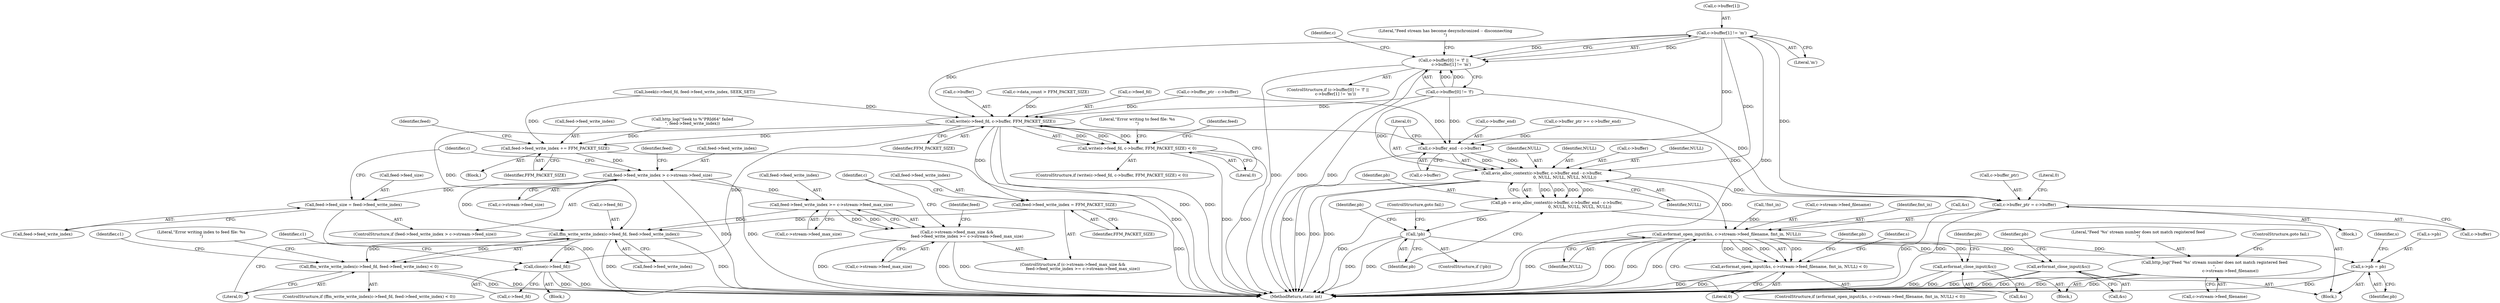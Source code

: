 digraph "0_FFmpeg_a5d25faa3f4b18dac737fdb35d0dd68eb0dc2156@array" {
"1000354" [label="(Call,c->buffer[1] != 'm')"];
"1000346" [label="(Call,c->buffer[0] != 'f' ||\n            c->buffer[1] != 'm')"];
"1000406" [label="(Call,write(c->feed_fd, c->buffer, FFM_PACKET_SIZE))"];
"1000405" [label="(Call,write(c->feed_fd, c->buffer, FFM_PACKET_SIZE) < 0)"];
"1000421" [label="(Call,feed->feed_write_index += FFM_PACKET_SIZE)"];
"1000427" [label="(Call,feed->feed_write_index > c->stream->feed_size)"];
"1000436" [label="(Call,feed->feed_size = feed->feed_write_index)"];
"1000450" [label="(Call,feed->feed_write_index >= c->stream->feed_max_size)"];
"1000444" [label="(Call,c->stream->feed_max_size &&\n                feed->feed_write_index >= c->stream->feed_max_size)"];
"1000466" [label="(Call,ffm_write_write_index(c->feed_fd, feed->feed_write_index))"];
"1000465" [label="(Call,ffm_write_write_index(c->feed_fd, feed->feed_write_index) < 0)"];
"1000677" [label="(Call,close(c->feed_fd))"];
"1000459" [label="(Call,feed->feed_write_index = FFM_PACKET_SIZE)"];
"1000660" [label="(Call,c->buffer_ptr = c->buffer)"];
"1000541" [label="(Call,avio_alloc_context(c->buffer, c->buffer_end - c->buffer,\n                                    0, NULL, NULL, NULL, NULL))"];
"1000539" [label="(Call,pb = avio_alloc_context(c->buffer, c->buffer_end - c->buffer,\n                                    0, NULL, NULL, NULL, NULL))"];
"1000558" [label="(Call,!pb)"];
"1000566" [label="(Call,s->pb = pb)"];
"1000573" [label="(Call,avformat_open_input(&s, c->stream->feed_filename, fmt_in, NULL))"];
"1000572" [label="(Call,avformat_open_input(&s, c->stream->feed_filename, fmt_in, NULL) < 0)"];
"1000598" [label="(Call,avformat_close_input(&s))"];
"1000604" [label="(Call,http_log(\"Feed '%s' stream number does not match registered feed\n\",\n                         c->stream->feed_filename))"];
"1000654" [label="(Call,avformat_close_input(&s))"];
"1000545" [label="(Call,c->buffer_end - c->buffer)"];
"1000541" [label="(Call,avio_alloc_context(c->buffer, c->buffer_end - c->buffer,\n                                    0, NULL, NULL, NULL, NULL))"];
"1000603" [label="(Identifier,pb)"];
"1000355" [label="(Call,c->buffer[1])"];
"1000482" [label="(Identifier,c1)"];
"1000660" [label="(Call,c->buffer_ptr = c->buffer)"];
"1000347" [label="(Call,c->buffer[0] != 'f')"];
"1000554" [label="(Identifier,NULL)"];
"1000659" [label="(Identifier,pb)"];
"1000573" [label="(Call,avformat_open_input(&s, c->stream->feed_filename, fmt_in, NULL))"];
"1000540" [label="(Identifier,pb)"];
"1000404" [label="(ControlStructure,if (write(c->feed_fd, c->buffer, FFM_PACKET_SIZE) < 0))"];
"1000545" [label="(Call,c->buffer_end - c->buffer)"];
"1000331" [label="(Call,c->buffer_ptr - c->buffer)"];
"1000463" [label="(Identifier,FFM_PACKET_SIZE)"];
"1000413" [label="(Identifier,FFM_PACKET_SIZE)"];
"1000661" [label="(Call,c->buffer_ptr)"];
"1000605" [label="(Literal,\"Feed '%s' stream number does not match registered feed\n\")"];
"1000567" [label="(Call,s->pb)"];
"1000410" [label="(Call,c->buffer)"];
"1000422" [label="(Call,feed->feed_write_index)"];
"1000604" [label="(Call,http_log(\"Feed '%s' stream number does not match registered feed\n\",\n                         c->stream->feed_filename))"];
"1000583" [label="(Literal,0)"];
"1000718" [label="(MethodReturn,static int)"];
"1000381" [label="(Call,c->data_count > FFM_PACKET_SIZE)"];
"1000445" [label="(Call,c->stream->feed_max_size)"];
"1000465" [label="(Call,ffm_write_write_index(c->feed_fd, feed->feed_write_index) < 0)"];
"1000450" [label="(Call,feed->feed_write_index >= c->stream->feed_max_size)"];
"1000536" [label="(Call,!fmt_in)"];
"1000560" [label="(ControlStructure,goto fail;)"];
"1000451" [label="(Call,feed->feed_write_index)"];
"1000407" [label="(Call,c->feed_fd)"];
"1000466" [label="(Call,ffm_write_write_index(c->feed_fd, feed->feed_write_index))"];
"1000470" [label="(Call,feed->feed_write_index)"];
"1000476" [label="(Literal,\"Error writing index to feed file: %s\n\")"];
"1000555" [label="(Identifier,NULL)"];
"1000429" [label="(Identifier,feed)"];
"1000440" [label="(Call,feed->feed_write_index)"];
"1000459" [label="(Call,feed->feed_write_index = FFM_PACKET_SIZE)"];
"1000406" [label="(Call,write(c->feed_fd, c->buffer, FFM_PACKET_SIZE))"];
"1000473" [label="(Literal,0)"];
"1000606" [label="(Call,c->stream->feed_filename)"];
"1000438" [label="(Identifier,feed)"];
"1000576" [label="(Call,c->stream->feed_filename)"];
"1000582" [label="(Identifier,NULL)"];
"1000460" [label="(Call,feed->feed_write_index)"];
"1000678" [label="(Call,c->feed_fd)"];
"1000611" [label="(ControlStructure,goto fail;)"];
"1000389" [label="(Call,lseek(c->feed_fd, feed->feed_write_index, SEEK_SET))"];
"1000345" [label="(ControlStructure,if (c->buffer[0] != 'f' ||\n            c->buffer[1] != 'm'))"];
"1000558" [label="(Call,!pb)"];
"1000575" [label="(Identifier,s)"];
"1000414" [label="(Literal,0)"];
"1000587" [label="(Identifier,pb)"];
"1000683" [label="(Identifier,c1)"];
"1000563" [label="(Identifier,pb)"];
"1000363" [label="(Literal,\"Feed stream has become desynchronized -- disconnecting\n\")"];
"1000444" [label="(Call,c->stream->feed_max_size &&\n                feed->feed_write_index >= c->stream->feed_max_size)"];
"1000542" [label="(Call,c->buffer)"];
"1000546" [label="(Call,c->buffer_end)"];
"1000426" [label="(ControlStructure,if (feed->feed_write_index > c->stream->feed_size))"];
"1000664" [label="(Call,c->buffer)"];
"1000566" [label="(Call,s->pb = pb)"];
"1000581" [label="(Identifier,fmt_in)"];
"1000366" [label="(Call,c->buffer_ptr >= c->buffer_end)"];
"1000668" [label="(Literal,0)"];
"1000368" [label="(Identifier,c)"];
"1000454" [label="(Call,c->stream->feed_max_size)"];
"1000549" [label="(Call,c->buffer)"];
"1000539" [label="(Call,pb = avio_alloc_context(c->buffer, c->buffer_end - c->buffer,\n                                    0, NULL, NULL, NULL, NULL))"];
"1000360" [label="(Literal,'m')"];
"1000417" [label="(Literal,\"Error writing to feed file: %s\n\")"];
"1000423" [label="(Identifier,feed)"];
"1000556" [label="(Identifier,NULL)"];
"1000431" [label="(Call,c->stream->feed_size)"];
"1000399" [label="(Call,http_log(\"Seek to %\"PRId64\" failed\n\", feed->feed_write_index))"];
"1000572" [label="(Call,avformat_open_input(&s, c->stream->feed_filename, fmt_in, NULL) < 0)"];
"1000346" [label="(Call,c->buffer[0] != 'f' ||\n            c->buffer[1] != 'm')"];
"1000655" [label="(Call,&s)"];
"1000428" [label="(Call,feed->feed_write_index)"];
"1000597" [label="(Block,)"];
"1000373" [label="(Block,)"];
"1000592" [label="(Identifier,s)"];
"1000436" [label="(Call,feed->feed_size = feed->feed_write_index)"];
"1000559" [label="(Identifier,pb)"];
"1000598" [label="(Call,avformat_close_input(&s))"];
"1000437" [label="(Call,feed->feed_size)"];
"1000570" [label="(Identifier,pb)"];
"1000571" [label="(ControlStructure,if (avformat_open_input(&s, c->stream->feed_filename, fmt_in, NULL) < 0))"];
"1000553" [label="(Identifier,NULL)"];
"1000654" [label="(Call,avformat_close_input(&s))"];
"1000464" [label="(ControlStructure,if (ffm_write_write_index(c->feed_fd, feed->feed_write_index) < 0))"];
"1000386" [label="(Block,)"];
"1000461" [label="(Identifier,feed)"];
"1000354" [label="(Call,c->buffer[1] != 'm')"];
"1000427" [label="(Call,feed->feed_write_index > c->stream->feed_size)"];
"1000677" [label="(Call,close(c->feed_fd))"];
"1000425" [label="(Identifier,FFM_PACKET_SIZE)"];
"1000447" [label="(Identifier,c)"];
"1000468" [label="(Identifier,c)"];
"1000557" [label="(ControlStructure,if (!pb))"];
"1000599" [label="(Call,&s)"];
"1000467" [label="(Call,c->feed_fd)"];
"1000574" [label="(Call,&s)"];
"1000552" [label="(Literal,0)"];
"1000515" [label="(Block,)"];
"1000421" [label="(Call,feed->feed_write_index += FFM_PACKET_SIZE)"];
"1000405" [label="(Call,write(c->feed_fd, c->buffer, FFM_PACKET_SIZE) < 0)"];
"1000443" [label="(ControlStructure,if (c->stream->feed_max_size &&\n                feed->feed_write_index >= c->stream->feed_max_size))"];
"1000119" [label="(Block,)"];
"1000354" -> "1000346"  [label="AST: "];
"1000354" -> "1000360"  [label="CFG: "];
"1000355" -> "1000354"  [label="AST: "];
"1000360" -> "1000354"  [label="AST: "];
"1000346" -> "1000354"  [label="CFG: "];
"1000354" -> "1000718"  [label="DDG: "];
"1000354" -> "1000346"  [label="DDG: "];
"1000354" -> "1000346"  [label="DDG: "];
"1000354" -> "1000406"  [label="DDG: "];
"1000354" -> "1000541"  [label="DDG: "];
"1000354" -> "1000545"  [label="DDG: "];
"1000354" -> "1000660"  [label="DDG: "];
"1000346" -> "1000345"  [label="AST: "];
"1000346" -> "1000347"  [label="CFG: "];
"1000347" -> "1000346"  [label="AST: "];
"1000363" -> "1000346"  [label="CFG: "];
"1000368" -> "1000346"  [label="CFG: "];
"1000346" -> "1000718"  [label="DDG: "];
"1000346" -> "1000718"  [label="DDG: "];
"1000346" -> "1000718"  [label="DDG: "];
"1000347" -> "1000346"  [label="DDG: "];
"1000347" -> "1000346"  [label="DDG: "];
"1000406" -> "1000405"  [label="AST: "];
"1000406" -> "1000413"  [label="CFG: "];
"1000407" -> "1000406"  [label="AST: "];
"1000410" -> "1000406"  [label="AST: "];
"1000413" -> "1000406"  [label="AST: "];
"1000414" -> "1000406"  [label="CFG: "];
"1000406" -> "1000718"  [label="DDG: "];
"1000406" -> "1000718"  [label="DDG: "];
"1000406" -> "1000405"  [label="DDG: "];
"1000406" -> "1000405"  [label="DDG: "];
"1000406" -> "1000405"  [label="DDG: "];
"1000389" -> "1000406"  [label="DDG: "];
"1000347" -> "1000406"  [label="DDG: "];
"1000331" -> "1000406"  [label="DDG: "];
"1000381" -> "1000406"  [label="DDG: "];
"1000406" -> "1000421"  [label="DDG: "];
"1000406" -> "1000459"  [label="DDG: "];
"1000406" -> "1000466"  [label="DDG: "];
"1000406" -> "1000660"  [label="DDG: "];
"1000406" -> "1000677"  [label="DDG: "];
"1000405" -> "1000404"  [label="AST: "];
"1000405" -> "1000414"  [label="CFG: "];
"1000414" -> "1000405"  [label="AST: "];
"1000417" -> "1000405"  [label="CFG: "];
"1000423" -> "1000405"  [label="CFG: "];
"1000405" -> "1000718"  [label="DDG: "];
"1000405" -> "1000718"  [label="DDG: "];
"1000421" -> "1000386"  [label="AST: "];
"1000421" -> "1000425"  [label="CFG: "];
"1000422" -> "1000421"  [label="AST: "];
"1000425" -> "1000421"  [label="AST: "];
"1000429" -> "1000421"  [label="CFG: "];
"1000421" -> "1000718"  [label="DDG: "];
"1000399" -> "1000421"  [label="DDG: "];
"1000389" -> "1000421"  [label="DDG: "];
"1000421" -> "1000427"  [label="DDG: "];
"1000427" -> "1000426"  [label="AST: "];
"1000427" -> "1000431"  [label="CFG: "];
"1000428" -> "1000427"  [label="AST: "];
"1000431" -> "1000427"  [label="AST: "];
"1000438" -> "1000427"  [label="CFG: "];
"1000447" -> "1000427"  [label="CFG: "];
"1000427" -> "1000718"  [label="DDG: "];
"1000427" -> "1000718"  [label="DDG: "];
"1000427" -> "1000436"  [label="DDG: "];
"1000427" -> "1000450"  [label="DDG: "];
"1000427" -> "1000466"  [label="DDG: "];
"1000436" -> "1000426"  [label="AST: "];
"1000436" -> "1000440"  [label="CFG: "];
"1000437" -> "1000436"  [label="AST: "];
"1000440" -> "1000436"  [label="AST: "];
"1000447" -> "1000436"  [label="CFG: "];
"1000436" -> "1000718"  [label="DDG: "];
"1000450" -> "1000444"  [label="AST: "];
"1000450" -> "1000454"  [label="CFG: "];
"1000451" -> "1000450"  [label="AST: "];
"1000454" -> "1000450"  [label="AST: "];
"1000444" -> "1000450"  [label="CFG: "];
"1000450" -> "1000444"  [label="DDG: "];
"1000450" -> "1000444"  [label="DDG: "];
"1000450" -> "1000466"  [label="DDG: "];
"1000444" -> "1000443"  [label="AST: "];
"1000444" -> "1000445"  [label="CFG: "];
"1000445" -> "1000444"  [label="AST: "];
"1000461" -> "1000444"  [label="CFG: "];
"1000468" -> "1000444"  [label="CFG: "];
"1000444" -> "1000718"  [label="DDG: "];
"1000444" -> "1000718"  [label="DDG: "];
"1000444" -> "1000718"  [label="DDG: "];
"1000466" -> "1000465"  [label="AST: "];
"1000466" -> "1000470"  [label="CFG: "];
"1000467" -> "1000466"  [label="AST: "];
"1000470" -> "1000466"  [label="AST: "];
"1000473" -> "1000466"  [label="CFG: "];
"1000466" -> "1000718"  [label="DDG: "];
"1000466" -> "1000718"  [label="DDG: "];
"1000466" -> "1000465"  [label="DDG: "];
"1000466" -> "1000465"  [label="DDG: "];
"1000459" -> "1000466"  [label="DDG: "];
"1000466" -> "1000677"  [label="DDG: "];
"1000465" -> "1000464"  [label="AST: "];
"1000465" -> "1000473"  [label="CFG: "];
"1000473" -> "1000465"  [label="AST: "];
"1000476" -> "1000465"  [label="CFG: "];
"1000482" -> "1000465"  [label="CFG: "];
"1000465" -> "1000718"  [label="DDG: "];
"1000465" -> "1000718"  [label="DDG: "];
"1000677" -> "1000119"  [label="AST: "];
"1000677" -> "1000678"  [label="CFG: "];
"1000678" -> "1000677"  [label="AST: "];
"1000683" -> "1000677"  [label="CFG: "];
"1000677" -> "1000718"  [label="DDG: "];
"1000677" -> "1000718"  [label="DDG: "];
"1000459" -> "1000443"  [label="AST: "];
"1000459" -> "1000463"  [label="CFG: "];
"1000460" -> "1000459"  [label="AST: "];
"1000463" -> "1000459"  [label="AST: "];
"1000468" -> "1000459"  [label="CFG: "];
"1000459" -> "1000718"  [label="DDG: "];
"1000660" -> "1000373"  [label="AST: "];
"1000660" -> "1000664"  [label="CFG: "];
"1000661" -> "1000660"  [label="AST: "];
"1000664" -> "1000660"  [label="AST: "];
"1000668" -> "1000660"  [label="CFG: "];
"1000660" -> "1000718"  [label="DDG: "];
"1000660" -> "1000718"  [label="DDG: "];
"1000347" -> "1000660"  [label="DDG: "];
"1000541" -> "1000660"  [label="DDG: "];
"1000541" -> "1000539"  [label="AST: "];
"1000541" -> "1000556"  [label="CFG: "];
"1000542" -> "1000541"  [label="AST: "];
"1000545" -> "1000541"  [label="AST: "];
"1000552" -> "1000541"  [label="AST: "];
"1000553" -> "1000541"  [label="AST: "];
"1000554" -> "1000541"  [label="AST: "];
"1000555" -> "1000541"  [label="AST: "];
"1000556" -> "1000541"  [label="AST: "];
"1000539" -> "1000541"  [label="CFG: "];
"1000541" -> "1000718"  [label="DDG: "];
"1000541" -> "1000718"  [label="DDG: "];
"1000541" -> "1000718"  [label="DDG: "];
"1000541" -> "1000539"  [label="DDG: "];
"1000541" -> "1000539"  [label="DDG: "];
"1000541" -> "1000539"  [label="DDG: "];
"1000541" -> "1000539"  [label="DDG: "];
"1000347" -> "1000541"  [label="DDG: "];
"1000545" -> "1000541"  [label="DDG: "];
"1000545" -> "1000541"  [label="DDG: "];
"1000541" -> "1000573"  [label="DDG: "];
"1000539" -> "1000515"  [label="AST: "];
"1000540" -> "1000539"  [label="AST: "];
"1000559" -> "1000539"  [label="CFG: "];
"1000539" -> "1000718"  [label="DDG: "];
"1000539" -> "1000558"  [label="DDG: "];
"1000558" -> "1000557"  [label="AST: "];
"1000558" -> "1000559"  [label="CFG: "];
"1000559" -> "1000558"  [label="AST: "];
"1000560" -> "1000558"  [label="CFG: "];
"1000563" -> "1000558"  [label="CFG: "];
"1000558" -> "1000718"  [label="DDG: "];
"1000558" -> "1000718"  [label="DDG: "];
"1000558" -> "1000566"  [label="DDG: "];
"1000566" -> "1000515"  [label="AST: "];
"1000566" -> "1000570"  [label="CFG: "];
"1000567" -> "1000566"  [label="AST: "];
"1000570" -> "1000566"  [label="AST: "];
"1000575" -> "1000566"  [label="CFG: "];
"1000566" -> "1000718"  [label="DDG: "];
"1000566" -> "1000718"  [label="DDG: "];
"1000573" -> "1000572"  [label="AST: "];
"1000573" -> "1000582"  [label="CFG: "];
"1000574" -> "1000573"  [label="AST: "];
"1000576" -> "1000573"  [label="AST: "];
"1000581" -> "1000573"  [label="AST: "];
"1000582" -> "1000573"  [label="AST: "];
"1000583" -> "1000573"  [label="CFG: "];
"1000573" -> "1000718"  [label="DDG: "];
"1000573" -> "1000718"  [label="DDG: "];
"1000573" -> "1000718"  [label="DDG: "];
"1000573" -> "1000718"  [label="DDG: "];
"1000573" -> "1000572"  [label="DDG: "];
"1000573" -> "1000572"  [label="DDG: "];
"1000573" -> "1000572"  [label="DDG: "];
"1000573" -> "1000572"  [label="DDG: "];
"1000536" -> "1000573"  [label="DDG: "];
"1000573" -> "1000598"  [label="DDG: "];
"1000573" -> "1000604"  [label="DDG: "];
"1000573" -> "1000654"  [label="DDG: "];
"1000572" -> "1000571"  [label="AST: "];
"1000572" -> "1000583"  [label="CFG: "];
"1000583" -> "1000572"  [label="AST: "];
"1000587" -> "1000572"  [label="CFG: "];
"1000592" -> "1000572"  [label="CFG: "];
"1000572" -> "1000718"  [label="DDG: "];
"1000572" -> "1000718"  [label="DDG: "];
"1000598" -> "1000597"  [label="AST: "];
"1000598" -> "1000599"  [label="CFG: "];
"1000599" -> "1000598"  [label="AST: "];
"1000603" -> "1000598"  [label="CFG: "];
"1000598" -> "1000718"  [label="DDG: "];
"1000598" -> "1000718"  [label="DDG: "];
"1000604" -> "1000597"  [label="AST: "];
"1000604" -> "1000606"  [label="CFG: "];
"1000605" -> "1000604"  [label="AST: "];
"1000606" -> "1000604"  [label="AST: "];
"1000611" -> "1000604"  [label="CFG: "];
"1000604" -> "1000718"  [label="DDG: "];
"1000604" -> "1000718"  [label="DDG: "];
"1000654" -> "1000515"  [label="AST: "];
"1000654" -> "1000655"  [label="CFG: "];
"1000655" -> "1000654"  [label="AST: "];
"1000659" -> "1000654"  [label="CFG: "];
"1000654" -> "1000718"  [label="DDG: "];
"1000654" -> "1000718"  [label="DDG: "];
"1000545" -> "1000549"  [label="CFG: "];
"1000546" -> "1000545"  [label="AST: "];
"1000549" -> "1000545"  [label="AST: "];
"1000552" -> "1000545"  [label="CFG: "];
"1000545" -> "1000718"  [label="DDG: "];
"1000366" -> "1000545"  [label="DDG: "];
"1000347" -> "1000545"  [label="DDG: "];
"1000331" -> "1000545"  [label="DDG: "];
}
